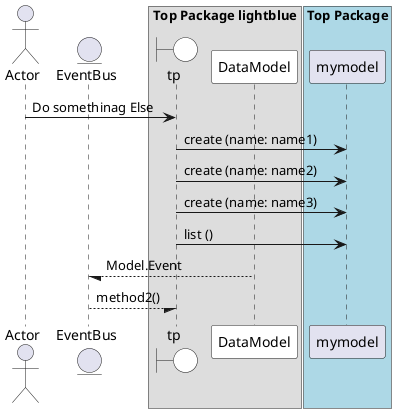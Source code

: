 @startuml

actor "Actor"


entity EventBus

box Top Package lightblue
    boundary tp #white
    participant DataModel #white
end box


"Actor" -> tp: Do somethinag Else


box "Top Package" #lightblue
    tp -> "mymodel": create (name: name1)
end box




box "Top Package" #lightblue
    tp -> "mymodel": create (name: name2)
end box




box "Top Package" #lightblue
    tp -> "mymodel": create (name: name3)
end box




box "Top Package" #lightblue
    tp -> "mymodel": list ()
end box




DataModel --/ EventBus : Model.Event


EventBus --/ tp : method2()
@enduml
